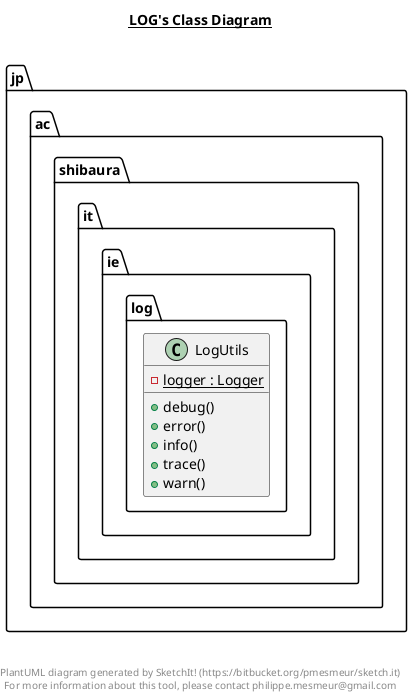 @startuml

title __LOG's Class Diagram__\n

  namespace jp.ac.shibaura.it.ie {
    namespace log {
      class jp.ac.shibaura.it.ie.log.LogUtils {
          {static} - logger : Logger
          + debug()
          + error()
          + info()
          + trace()
          + warn()
      }
    }
  }
  



right footer


PlantUML diagram generated by SketchIt! (https://bitbucket.org/pmesmeur/sketch.it)
For more information about this tool, please contact philippe.mesmeur@gmail.com
endfooter

@enduml

